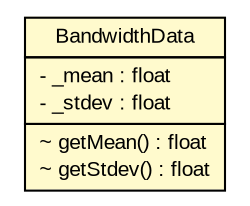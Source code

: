 #!/usr/local/bin/dot
#
# Class diagram 
# Generated by UMLGraph version R5_7_2-3-gee82a7 (http://www.umlgraph.org/)
#

digraph G {
	edge [fontname="arial",fontsize=10,labelfontname="arial",labelfontsize=10];
	node [fontname="arial",fontsize=10,shape=plaintext];
	nodesep=0.25;
	ranksep=0.5;
	// org.edg.data.replication.optorsim.infrastructure.BandwidthData
	c2163 [label=<<table title="org.edg.data.replication.optorsim.infrastructure.BandwidthData" border="0" cellborder="1" cellspacing="0" cellpadding="2" port="p" bgcolor="lemonChiffon" href="./BandwidthData.html">
		<tr><td><table border="0" cellspacing="0" cellpadding="1">
<tr><td align="center" balign="center"> BandwidthData </td></tr>
		</table></td></tr>
		<tr><td><table border="0" cellspacing="0" cellpadding="1">
<tr><td align="left" balign="left"> - _mean : float </td></tr>
<tr><td align="left" balign="left"> - _stdev : float </td></tr>
		</table></td></tr>
		<tr><td><table border="0" cellspacing="0" cellpadding="1">
<tr><td align="left" balign="left"> ~ getMean() : float </td></tr>
<tr><td align="left" balign="left"> ~ getStdev() : float </td></tr>
		</table></td></tr>
		</table>>, URL="./BandwidthData.html", fontname="arial", fontcolor="black", fontsize=10.0];
}

